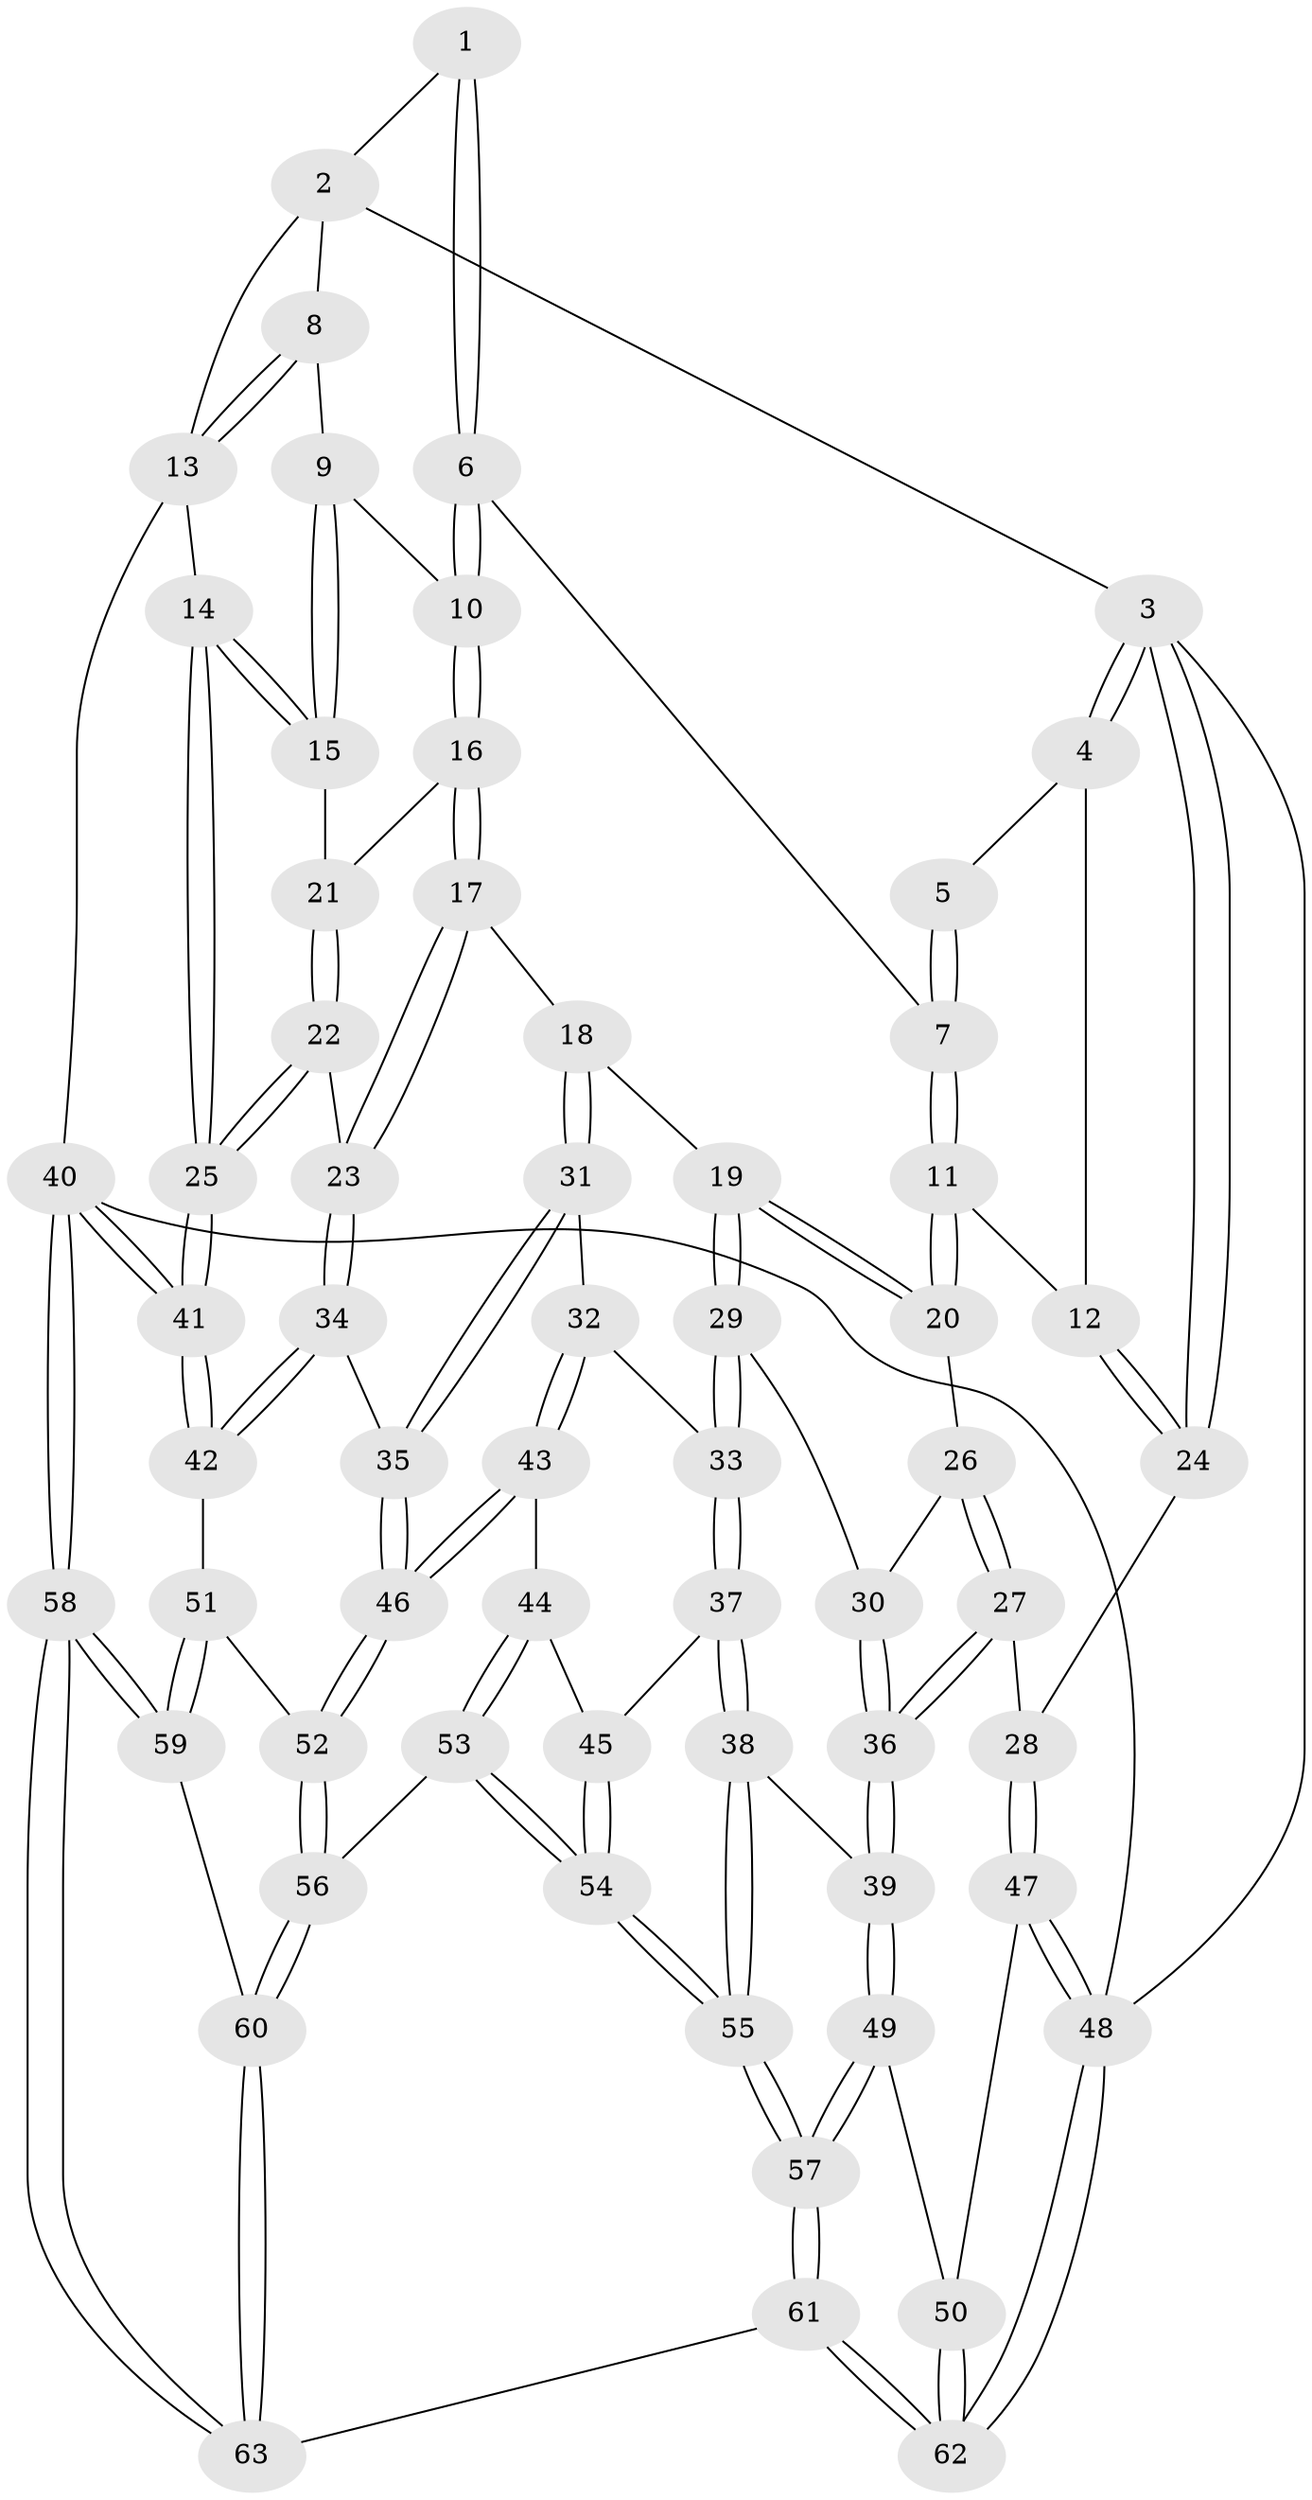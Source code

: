// coarse degree distribution, {3: 0.16666666666666666, 4: 0.3888888888888889, 6: 0.1111111111111111, 5: 0.3333333333333333}
// Generated by graph-tools (version 1.1) at 2025/42/03/06/25 10:42:29]
// undirected, 63 vertices, 154 edges
graph export_dot {
graph [start="1"]
  node [color=gray90,style=filled];
  1 [pos="+0.7050379874501654+0"];
  2 [pos="+0.8036411799996805+0"];
  3 [pos="+0+0"];
  4 [pos="+0.3294473085187137+0"];
  5 [pos="+0.5760377734820458+0"];
  6 [pos="+0.6610828226444387+0.21109515259108774"];
  7 [pos="+0.5723773948282681+0.174574008975082"];
  8 [pos="+0.8276280947930279+0.07383290852677725"];
  9 [pos="+0.8161140198338903+0.1636541955208414"];
  10 [pos="+0.6988110824876952+0.244604483087594"];
  11 [pos="+0.349939585170194+0.23872616265289565"];
  12 [pos="+0.33759583030026513+0.22864585475768417"];
  13 [pos="+1+0.2220707140938994"];
  14 [pos="+1+0.3378058760524148"];
  15 [pos="+0.9991714799232655+0.28564506602915013"];
  16 [pos="+0.6974842376833076+0.2928272019189572"];
  17 [pos="+0.6325004499537831+0.43070685721867474"];
  18 [pos="+0.48923747918107263+0.4260571864196411"];
  19 [pos="+0.4652912977040473+0.41155133773877056"];
  20 [pos="+0.41087636569578223+0.3679644242170542"];
  21 [pos="+0.821649379566925+0.33530783447243995"];
  22 [pos="+0.8498488133938795+0.5169284376080574"];
  23 [pos="+0.6701956749520087+0.4774777267608128"];
  24 [pos="+0+0.34673301008376217"];
  25 [pos="+1+0.6216226116246857"];
  26 [pos="+0.32176598671579903+0.4564523023601914"];
  27 [pos="+0.10525027935231678+0.5379818288826643"];
  28 [pos="+0+0.39376938700413483"];
  29 [pos="+0.33957107367600214+0.593758039541616"];
  30 [pos="+0.31429641286165755+0.5876072939353626"];
  31 [pos="+0.4632909749456908+0.6288199811239021"];
  32 [pos="+0.4535740039443706+0.6391712336743951"];
  33 [pos="+0.3821070607113514+0.6242964447211591"];
  34 [pos="+0.6420453517570781+0.6460223647621415"];
  35 [pos="+0.6181932400517264+0.65193280493904"];
  36 [pos="+0.17848475068325265+0.6364331669897485"];
  37 [pos="+0.2812910943691986+0.7377907266137474"];
  38 [pos="+0.25384834612318424+0.7359455967976457"];
  39 [pos="+0.19310500480906936+0.7089692907909908"];
  40 [pos="+1+1"];
  41 [pos="+1+0.6904672749097551"];
  42 [pos="+0.6985189661875006+0.7137461475483049"];
  43 [pos="+0.44504894777657106+0.7386341030560072"];
  44 [pos="+0.37187166901463564+0.7589861464500525"];
  45 [pos="+0.2925732519071343+0.7416891950049179"];
  46 [pos="+0.5035317021706356+0.799058519398185"];
  47 [pos="+0+0.8335377359128193"];
  48 [pos="+0+1"];
  49 [pos="+0.11263968073430435+0.8175686959332609"];
  50 [pos="+0.06632947258358185+0.8378612000113066"];
  51 [pos="+0.6655771319394264+0.8023226400506073"];
  52 [pos="+0.5118906951620696+0.8180723719199307"];
  53 [pos="+0.36140927697544023+0.9248039638234622"];
  54 [pos="+0.3580990053687941+0.9268164368080364"];
  55 [pos="+0.3026098899132227+0.968675864343684"];
  56 [pos="+0.49374614920593+0.8968529644691391"];
  57 [pos="+0.2923507317885613+0.9822775640136521"];
  58 [pos="+1+1"];
  59 [pos="+0.6865021921801454+0.8490699698564248"];
  60 [pos="+0.5343954253962573+0.9522490739515286"];
  61 [pos="+0.23640811120421082+1"];
  62 [pos="+0.19153199787839081+1"];
  63 [pos="+0.6460101255143325+1"];
  1 -- 2;
  1 -- 6;
  1 -- 6;
  2 -- 3;
  2 -- 8;
  2 -- 13;
  3 -- 4;
  3 -- 4;
  3 -- 24;
  3 -- 24;
  3 -- 48;
  4 -- 5;
  4 -- 12;
  5 -- 7;
  5 -- 7;
  6 -- 7;
  6 -- 10;
  6 -- 10;
  7 -- 11;
  7 -- 11;
  8 -- 9;
  8 -- 13;
  8 -- 13;
  9 -- 10;
  9 -- 15;
  9 -- 15;
  10 -- 16;
  10 -- 16;
  11 -- 12;
  11 -- 20;
  11 -- 20;
  12 -- 24;
  12 -- 24;
  13 -- 14;
  13 -- 40;
  14 -- 15;
  14 -- 15;
  14 -- 25;
  14 -- 25;
  15 -- 21;
  16 -- 17;
  16 -- 17;
  16 -- 21;
  17 -- 18;
  17 -- 23;
  17 -- 23;
  18 -- 19;
  18 -- 31;
  18 -- 31;
  19 -- 20;
  19 -- 20;
  19 -- 29;
  19 -- 29;
  20 -- 26;
  21 -- 22;
  21 -- 22;
  22 -- 23;
  22 -- 25;
  22 -- 25;
  23 -- 34;
  23 -- 34;
  24 -- 28;
  25 -- 41;
  25 -- 41;
  26 -- 27;
  26 -- 27;
  26 -- 30;
  27 -- 28;
  27 -- 36;
  27 -- 36;
  28 -- 47;
  28 -- 47;
  29 -- 30;
  29 -- 33;
  29 -- 33;
  30 -- 36;
  30 -- 36;
  31 -- 32;
  31 -- 35;
  31 -- 35;
  32 -- 33;
  32 -- 43;
  32 -- 43;
  33 -- 37;
  33 -- 37;
  34 -- 35;
  34 -- 42;
  34 -- 42;
  35 -- 46;
  35 -- 46;
  36 -- 39;
  36 -- 39;
  37 -- 38;
  37 -- 38;
  37 -- 45;
  38 -- 39;
  38 -- 55;
  38 -- 55;
  39 -- 49;
  39 -- 49;
  40 -- 41;
  40 -- 41;
  40 -- 58;
  40 -- 58;
  40 -- 48;
  41 -- 42;
  41 -- 42;
  42 -- 51;
  43 -- 44;
  43 -- 46;
  43 -- 46;
  44 -- 45;
  44 -- 53;
  44 -- 53;
  45 -- 54;
  45 -- 54;
  46 -- 52;
  46 -- 52;
  47 -- 48;
  47 -- 48;
  47 -- 50;
  48 -- 62;
  48 -- 62;
  49 -- 50;
  49 -- 57;
  49 -- 57;
  50 -- 62;
  50 -- 62;
  51 -- 52;
  51 -- 59;
  51 -- 59;
  52 -- 56;
  52 -- 56;
  53 -- 54;
  53 -- 54;
  53 -- 56;
  54 -- 55;
  54 -- 55;
  55 -- 57;
  55 -- 57;
  56 -- 60;
  56 -- 60;
  57 -- 61;
  57 -- 61;
  58 -- 59;
  58 -- 59;
  58 -- 63;
  58 -- 63;
  59 -- 60;
  60 -- 63;
  60 -- 63;
  61 -- 62;
  61 -- 62;
  61 -- 63;
}
